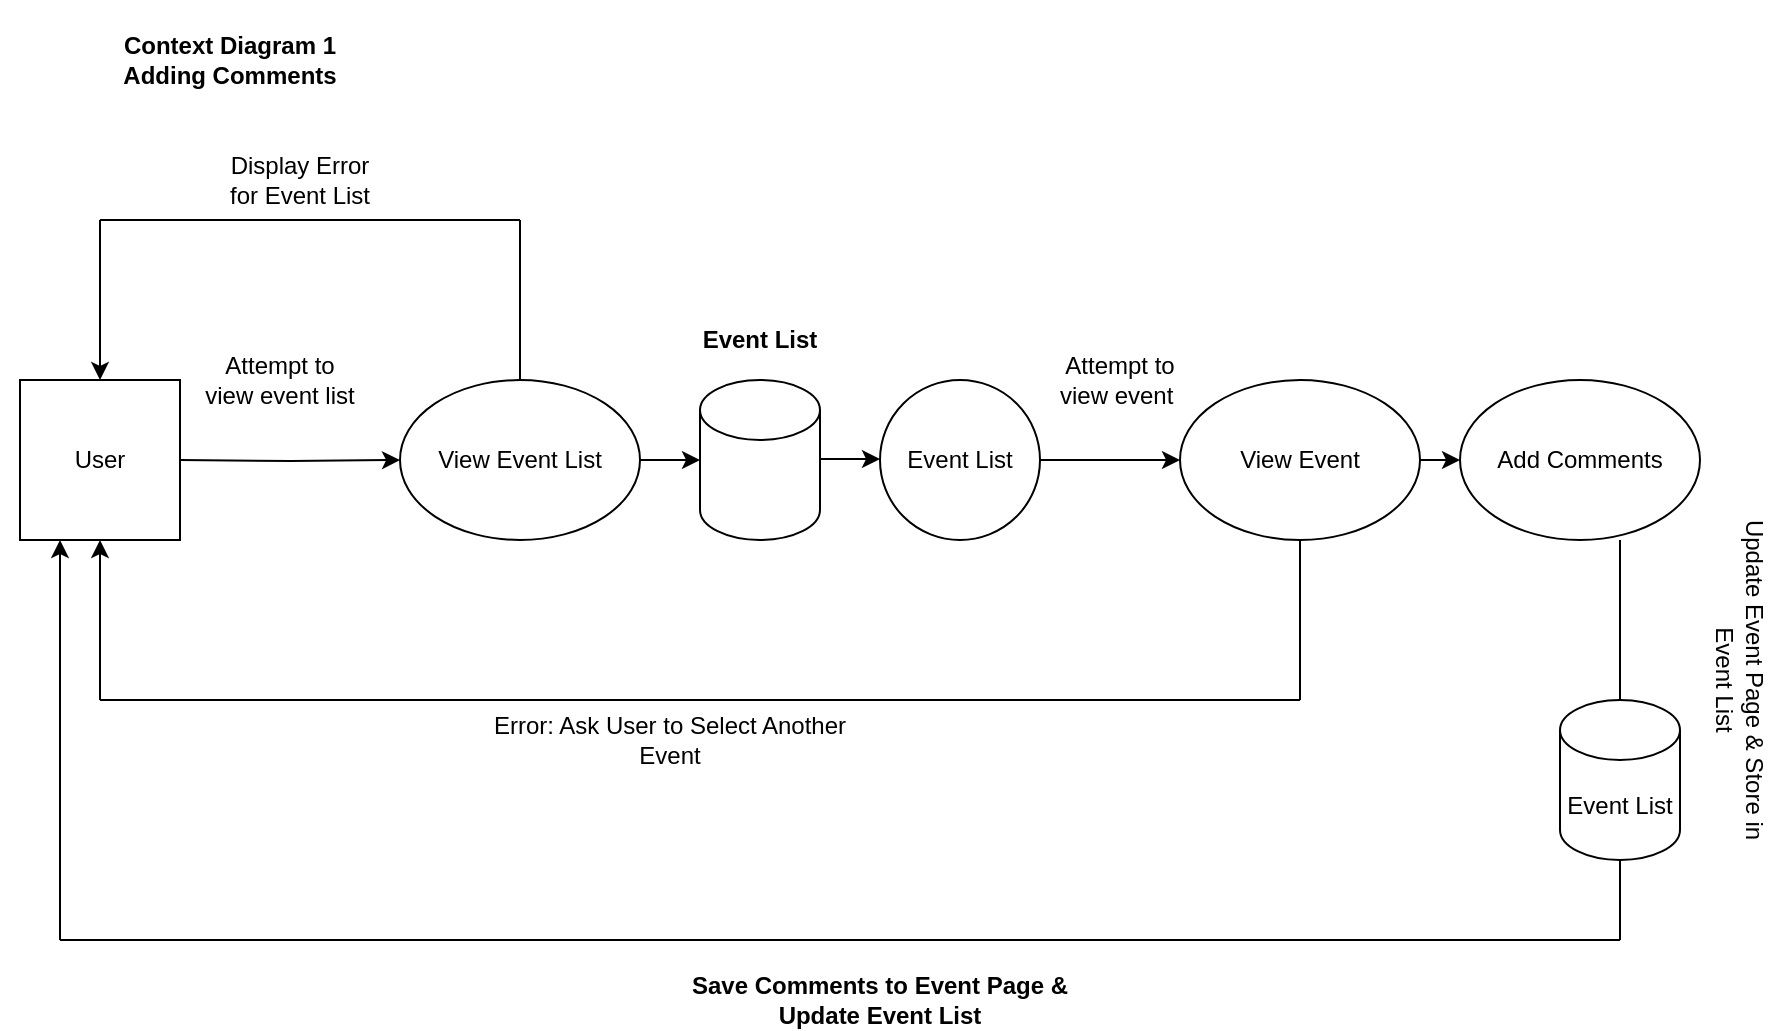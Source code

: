 <mxfile version="14.6.9" type="google"><diagram id="ywrQVm4mE0RX2wczjL58" name="Page-1"><mxGraphModel dx="2272" dy="762" grid="1" gridSize="10" guides="1" tooltips="1" connect="1" arrows="1" fold="1" page="1" pageScale="1" pageWidth="850" pageHeight="1100" math="0" shadow="0"><root><mxCell id="0"/><mxCell id="1" parent="0"/><mxCell id="i4kvzwUJISF2cwe-DrLx-1" value="&lt;b&gt;Context Diagram 1&lt;br&gt;Adding Comments&lt;/b&gt;" style="text;html=1;strokeColor=none;fillColor=none;align=center;verticalAlign=middle;whiteSpace=wrap;rounded=0;" parent="1" vertex="1"><mxGeometry x="-850" y="10" width="230" height="60" as="geometry"/></mxCell><mxCell id="i4kvzwUJISF2cwe-DrLx-4" style="edgeStyle=orthogonalEdgeStyle;rounded=0;orthogonalLoop=1;jettySize=auto;html=1;exitX=1;exitY=0.5;exitDx=0;exitDy=0;entryX=0;entryY=0.5;entryDx=0;entryDy=0;" parent="1" target="i4kvzwUJISF2cwe-DrLx-3" edge="1"><mxGeometry relative="1" as="geometry"><mxPoint x="-760" y="240" as="sourcePoint"/></mxGeometry></mxCell><mxCell id="i4kvzwUJISF2cwe-DrLx-2" value="User" style="whiteSpace=wrap;html=1;aspect=fixed;" parent="1" vertex="1"><mxGeometry x="-840" y="200" width="80" height="80" as="geometry"/></mxCell><mxCell id="i4kvzwUJISF2cwe-DrLx-6" style="edgeStyle=orthogonalEdgeStyle;rounded=0;orthogonalLoop=1;jettySize=auto;html=1;exitX=1;exitY=0.5;exitDx=0;exitDy=0;entryX=0;entryY=0.5;entryDx=0;entryDy=0;" parent="1" source="i4kvzwUJISF2cwe-DrLx-3" edge="1"><mxGeometry relative="1" as="geometry"><mxPoint x="-500" y="240" as="targetPoint"/></mxGeometry></mxCell><mxCell id="i4kvzwUJISF2cwe-DrLx-3" value="View Event List" style="ellipse;whiteSpace=wrap;html=1;" parent="1" vertex="1"><mxGeometry x="-650" y="200" width="120" height="80" as="geometry"/></mxCell><mxCell id="i4kvzwUJISF2cwe-DrLx-10" value="" style="endArrow=classic;html=1;entryX=0.5;entryY=0;entryDx=0;entryDy=0;" parent="1" edge="1"><mxGeometry width="50" height="50" relative="1" as="geometry"><mxPoint x="-800" y="120" as="sourcePoint"/><mxPoint x="-800" y="200" as="targetPoint"/></mxGeometry></mxCell><mxCell id="i4kvzwUJISF2cwe-DrLx-11" value="" style="endArrow=none;html=1;" parent="1" edge="1"><mxGeometry width="50" height="50" relative="1" as="geometry"><mxPoint x="-820" y="480" as="sourcePoint"/><mxPoint x="-40" y="480" as="targetPoint"/></mxGeometry></mxCell><mxCell id="i4kvzwUJISF2cwe-DrLx-13" value="" style="endArrow=classic;html=1;entryX=0.5;entryY=1;entryDx=0;entryDy=0;" parent="1" edge="1"><mxGeometry width="50" height="50" relative="1" as="geometry"><mxPoint x="-800" y="360" as="sourcePoint"/><mxPoint x="-800" y="280" as="targetPoint"/></mxGeometry></mxCell><mxCell id="i4kvzwUJISF2cwe-DrLx-15" value="&lt;b&gt;Save Comments to Event Page &amp;amp; Update Event List&lt;/b&gt;" style="text;html=1;strokeColor=none;fillColor=none;align=center;verticalAlign=middle;whiteSpace=wrap;rounded=0;" parent="1" vertex="1"><mxGeometry x="-520" y="500" width="220" height="20" as="geometry"/></mxCell><mxCell id="tXAQbyS19MfzjWyhFXbT-2" value="" style="endArrow=classic;html=1;exitX=1;exitY=0.5;exitDx=0;exitDy=0;entryX=0;entryY=0.5;entryDx=0;entryDy=0;" edge="1" parent="1"><mxGeometry width="50" height="50" relative="1" as="geometry"><mxPoint x="-440" y="239.5" as="sourcePoint"/><mxPoint x="-410" y="239.5" as="targetPoint"/><Array as="points"/></mxGeometry></mxCell><mxCell id="tXAQbyS19MfzjWyhFXbT-6" value="Event List" style="ellipse;whiteSpace=wrap;html=1;aspect=fixed;" vertex="1" parent="1"><mxGeometry x="-410" y="200" width="80" height="80" as="geometry"/></mxCell><mxCell id="tXAQbyS19MfzjWyhFXbT-7" value="View Event" style="ellipse;whiteSpace=wrap;html=1;" vertex="1" parent="1"><mxGeometry x="-260" y="200" width="120" height="80" as="geometry"/></mxCell><mxCell id="tXAQbyS19MfzjWyhFXbT-8" value="" style="endArrow=classic;html=1;entryX=0;entryY=0.5;entryDx=0;entryDy=0;exitX=1;exitY=0.5;exitDx=0;exitDy=0;" edge="1" parent="1" source="tXAQbyS19MfzjWyhFXbT-6" target="tXAQbyS19MfzjWyhFXbT-7"><mxGeometry width="50" height="50" relative="1" as="geometry"><mxPoint x="-500" y="320" as="sourcePoint"/><mxPoint x="-450" y="270" as="targetPoint"/></mxGeometry></mxCell><mxCell id="tXAQbyS19MfzjWyhFXbT-12" value="Attempt to view event list" style="text;html=1;strokeColor=none;fillColor=none;align=center;verticalAlign=middle;whiteSpace=wrap;rounded=0;" vertex="1" parent="1"><mxGeometry x="-750" y="190" width="80" height="20" as="geometry"/></mxCell><mxCell id="tXAQbyS19MfzjWyhFXbT-13" value="" style="shape=cylinder3;whiteSpace=wrap;html=1;boundedLbl=1;backgroundOutline=1;size=15;" vertex="1" parent="1"><mxGeometry x="-500" y="200" width="60" height="80" as="geometry"/></mxCell><mxCell id="tXAQbyS19MfzjWyhFXbT-14" value="&lt;b&gt;Event List&lt;/b&gt;" style="text;html=1;strokeColor=none;fillColor=none;align=center;verticalAlign=middle;whiteSpace=wrap;rounded=0;" vertex="1" parent="1"><mxGeometry x="-510" y="170" width="80" height="20" as="geometry"/></mxCell><mxCell id="tXAQbyS19MfzjWyhFXbT-18" value="Attempt to view event&amp;nbsp;" style="text;html=1;strokeColor=none;fillColor=none;align=center;verticalAlign=middle;whiteSpace=wrap;rounded=0;" vertex="1" parent="1"><mxGeometry x="-330" y="190" width="80" height="20" as="geometry"/></mxCell><mxCell id="tXAQbyS19MfzjWyhFXbT-19" style="edgeStyle=orthogonalEdgeStyle;rounded=0;orthogonalLoop=1;jettySize=auto;html=1;exitX=0.5;exitY=1;exitDx=0;exitDy=0;" edge="1" parent="1" source="i4kvzwUJISF2cwe-DrLx-2" target="i4kvzwUJISF2cwe-DrLx-2"><mxGeometry relative="1" as="geometry"/></mxCell><mxCell id="tXAQbyS19MfzjWyhFXbT-20" value="Add Comments" style="ellipse;whiteSpace=wrap;html=1;" vertex="1" parent="1"><mxGeometry x="-120" y="200" width="120" height="80" as="geometry"/></mxCell><mxCell id="tXAQbyS19MfzjWyhFXbT-21" value="" style="endArrow=classic;html=1;entryX=0;entryY=0.5;entryDx=0;entryDy=0;exitX=1;exitY=0.5;exitDx=0;exitDy=0;" edge="1" parent="1" source="tXAQbyS19MfzjWyhFXbT-7" target="tXAQbyS19MfzjWyhFXbT-20"><mxGeometry width="50" height="50" relative="1" as="geometry"><mxPoint x="-450" y="300" as="sourcePoint"/><mxPoint x="-400" y="250" as="targetPoint"/></mxGeometry></mxCell><mxCell id="tXAQbyS19MfzjWyhFXbT-23" value="" style="endArrow=none;html=1;" edge="1" parent="1"><mxGeometry width="50" height="50" relative="1" as="geometry"><mxPoint x="-40" y="360" as="sourcePoint"/><mxPoint x="-40" y="280" as="targetPoint"/></mxGeometry></mxCell><mxCell id="tXAQbyS19MfzjWyhFXbT-24" value="Event List" style="shape=cylinder3;whiteSpace=wrap;html=1;boundedLbl=1;backgroundOutline=1;size=15;" vertex="1" parent="1"><mxGeometry x="-70" y="360" width="60" height="80" as="geometry"/></mxCell><mxCell id="tXAQbyS19MfzjWyhFXbT-25" value="" style="endArrow=none;html=1;" edge="1" parent="1"><mxGeometry width="50" height="50" relative="1" as="geometry"><mxPoint x="-800" y="120" as="sourcePoint"/><mxPoint x="-590" y="120" as="targetPoint"/></mxGeometry></mxCell><mxCell id="tXAQbyS19MfzjWyhFXbT-27" value="" style="endArrow=none;html=1;" edge="1" parent="1" source="i4kvzwUJISF2cwe-DrLx-3"><mxGeometry width="50" height="50" relative="1" as="geometry"><mxPoint x="-450" y="300" as="sourcePoint"/><mxPoint x="-590" y="120" as="targetPoint"/></mxGeometry></mxCell><mxCell id="tXAQbyS19MfzjWyhFXbT-28" value="" style="endArrow=none;html=1;" edge="1" parent="1"><mxGeometry width="50" height="50" relative="1" as="geometry"><mxPoint x="-800" y="360" as="sourcePoint"/><mxPoint x="-200" y="360" as="targetPoint"/></mxGeometry></mxCell><mxCell id="tXAQbyS19MfzjWyhFXbT-29" value="" style="endArrow=none;html=1;entryX=0.5;entryY=1;entryDx=0;entryDy=0;" edge="1" parent="1" target="tXAQbyS19MfzjWyhFXbT-7"><mxGeometry width="50" height="50" relative="1" as="geometry"><mxPoint x="-200" y="360" as="sourcePoint"/><mxPoint x="-400" y="250" as="targetPoint"/></mxGeometry></mxCell><mxCell id="tXAQbyS19MfzjWyhFXbT-30" value="" style="endArrow=classic;html=1;entryX=0.25;entryY=1;entryDx=0;entryDy=0;" edge="1" parent="1" target="i4kvzwUJISF2cwe-DrLx-2"><mxGeometry width="50" height="50" relative="1" as="geometry"><mxPoint x="-820" y="480" as="sourcePoint"/><mxPoint x="-400" y="250" as="targetPoint"/></mxGeometry></mxCell><mxCell id="tXAQbyS19MfzjWyhFXbT-31" value="" style="endArrow=none;html=1;entryX=0.5;entryY=1;entryDx=0;entryDy=0;entryPerimeter=0;" edge="1" parent="1" target="tXAQbyS19MfzjWyhFXbT-24"><mxGeometry width="50" height="50" relative="1" as="geometry"><mxPoint x="-40" y="480" as="sourcePoint"/><mxPoint x="-400" y="250" as="targetPoint"/></mxGeometry></mxCell><mxCell id="tXAQbyS19MfzjWyhFXbT-32" value="Update Event Page &amp;amp; Store in Event List" style="text;html=1;strokeColor=none;fillColor=none;align=center;verticalAlign=middle;whiteSpace=wrap;rounded=0;rotation=90;" vertex="1" parent="1"><mxGeometry x="-70" y="340" width="180" height="20" as="geometry"/></mxCell><mxCell id="tXAQbyS19MfzjWyhFXbT-33" value="Display Error for Event List" style="text;html=1;strokeColor=none;fillColor=none;align=center;verticalAlign=middle;whiteSpace=wrap;rounded=0;" vertex="1" parent="1"><mxGeometry x="-740" y="90" width="80" height="20" as="geometry"/></mxCell><mxCell id="tXAQbyS19MfzjWyhFXbT-34" value="Error: Ask User to Select Another Event" style="text;html=1;strokeColor=none;fillColor=none;align=center;verticalAlign=middle;whiteSpace=wrap;rounded=0;" vertex="1" parent="1"><mxGeometry x="-620" y="370" width="210" height="20" as="geometry"/></mxCell></root></mxGraphModel></diagram></mxfile>